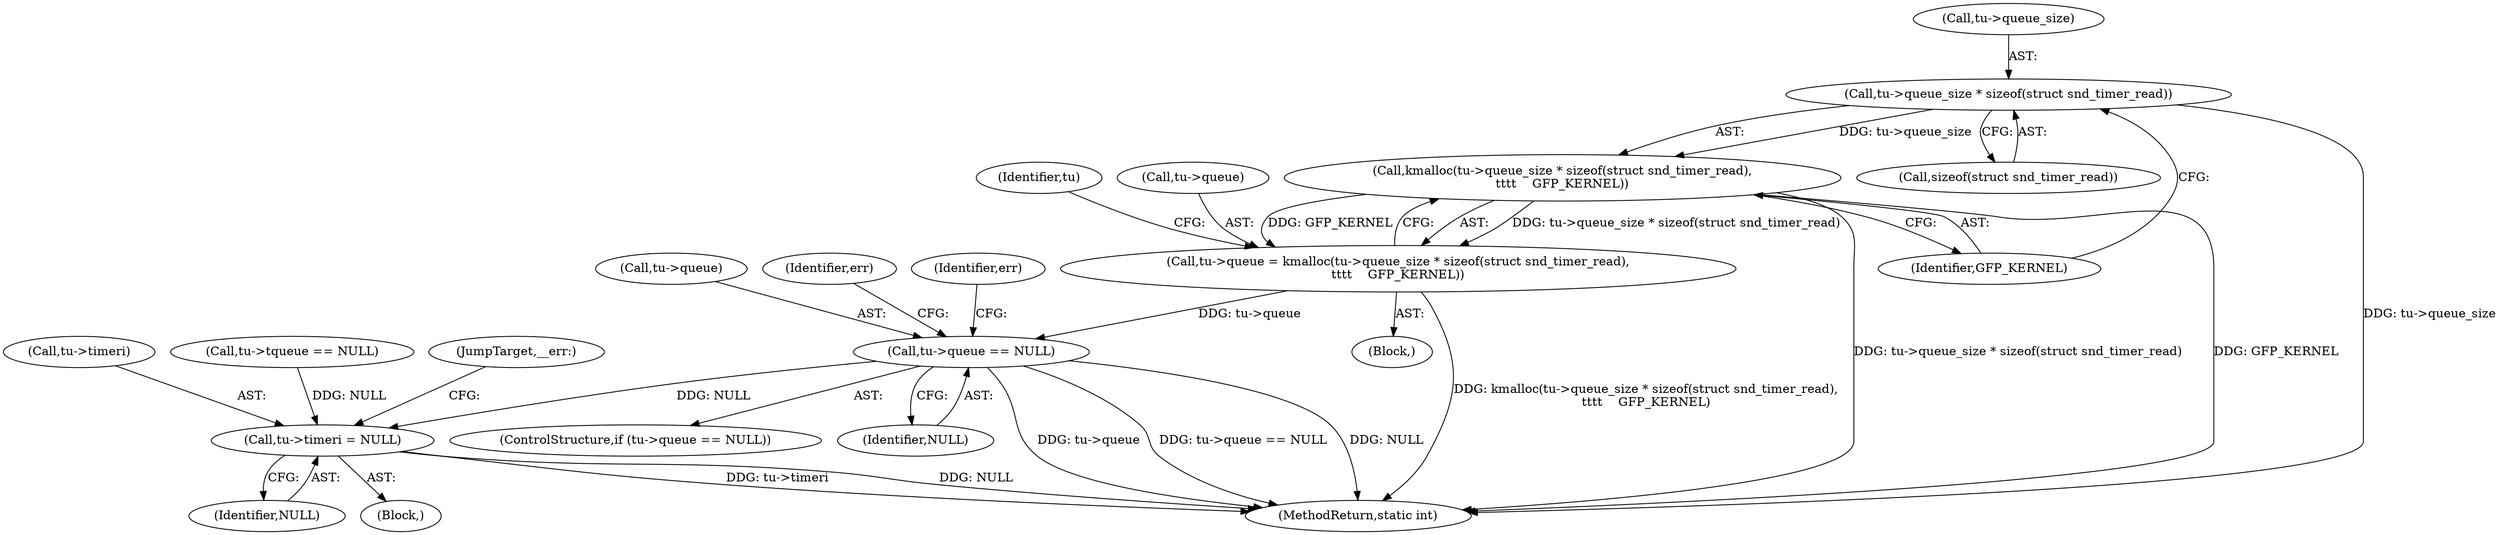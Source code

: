 digraph "0_linux_af368027a49a751d6ff4ee9e3f9961f35bb4fede_2@API" {
"1000241" [label="(Call,tu->queue_size * sizeof(struct snd_timer_read))"];
"1000240" [label="(Call,kmalloc(tu->queue_size * sizeof(struct snd_timer_read),\n\t\t\t\t    GFP_KERNEL))"];
"1000236" [label="(Call,tu->queue = kmalloc(tu->queue_size * sizeof(struct snd_timer_read),\n\t\t\t\t    GFP_KERNEL))"];
"1000249" [label="(Call,tu->queue == NULL)"];
"1000267" [label="(Call,tu->timeri = NULL)"];
"1000242" [label="(Call,tu->queue_size)"];
"1000250" [label="(Call,tu->queue)"];
"1000247" [label="(Identifier,GFP_KERNEL)"];
"1000267" [label="(Call,tu->timeri = NULL)"];
"1000249" [label="(Call,tu->queue == NULL)"];
"1000225" [label="(Call,tu->tqueue == NULL)"];
"1000248" [label="(ControlStructure,if (tu->queue == NULL))"];
"1000251" [label="(Identifier,tu)"];
"1000271" [label="(Identifier,NULL)"];
"1000309" [label="(JumpTarget,__err:)"];
"1000245" [label="(Call,sizeof(struct snd_timer_read))"];
"1000237" [label="(Call,tu->queue)"];
"1000240" [label="(Call,kmalloc(tu->queue_size * sizeof(struct snd_timer_read),\n\t\t\t\t    GFP_KERNEL))"];
"1000255" [label="(Identifier,err)"];
"1000235" [label="(Block,)"];
"1000241" [label="(Call,tu->queue_size * sizeof(struct snd_timer_read))"];
"1000253" [label="(Identifier,NULL)"];
"1000268" [label="(Call,tu->timeri)"];
"1000260" [label="(Identifier,err)"];
"1000317" [label="(MethodReturn,static int)"];
"1000262" [label="(Block,)"];
"1000236" [label="(Call,tu->queue = kmalloc(tu->queue_size * sizeof(struct snd_timer_read),\n\t\t\t\t    GFP_KERNEL))"];
"1000241" -> "1000240"  [label="AST: "];
"1000241" -> "1000245"  [label="CFG: "];
"1000242" -> "1000241"  [label="AST: "];
"1000245" -> "1000241"  [label="AST: "];
"1000247" -> "1000241"  [label="CFG: "];
"1000241" -> "1000317"  [label="DDG: tu->queue_size"];
"1000241" -> "1000240"  [label="DDG: tu->queue_size"];
"1000240" -> "1000236"  [label="AST: "];
"1000240" -> "1000247"  [label="CFG: "];
"1000247" -> "1000240"  [label="AST: "];
"1000236" -> "1000240"  [label="CFG: "];
"1000240" -> "1000317"  [label="DDG: tu->queue_size * sizeof(struct snd_timer_read)"];
"1000240" -> "1000317"  [label="DDG: GFP_KERNEL"];
"1000240" -> "1000236"  [label="DDG: tu->queue_size * sizeof(struct snd_timer_read)"];
"1000240" -> "1000236"  [label="DDG: GFP_KERNEL"];
"1000236" -> "1000235"  [label="AST: "];
"1000237" -> "1000236"  [label="AST: "];
"1000251" -> "1000236"  [label="CFG: "];
"1000236" -> "1000317"  [label="DDG: kmalloc(tu->queue_size * sizeof(struct snd_timer_read),\n\t\t\t\t    GFP_KERNEL)"];
"1000236" -> "1000249"  [label="DDG: tu->queue"];
"1000249" -> "1000248"  [label="AST: "];
"1000249" -> "1000253"  [label="CFG: "];
"1000250" -> "1000249"  [label="AST: "];
"1000253" -> "1000249"  [label="AST: "];
"1000255" -> "1000249"  [label="CFG: "];
"1000260" -> "1000249"  [label="CFG: "];
"1000249" -> "1000317"  [label="DDG: NULL"];
"1000249" -> "1000317"  [label="DDG: tu->queue"];
"1000249" -> "1000317"  [label="DDG: tu->queue == NULL"];
"1000249" -> "1000267"  [label="DDG: NULL"];
"1000267" -> "1000262"  [label="AST: "];
"1000267" -> "1000271"  [label="CFG: "];
"1000268" -> "1000267"  [label="AST: "];
"1000271" -> "1000267"  [label="AST: "];
"1000309" -> "1000267"  [label="CFG: "];
"1000267" -> "1000317"  [label="DDG: tu->timeri"];
"1000267" -> "1000317"  [label="DDG: NULL"];
"1000225" -> "1000267"  [label="DDG: NULL"];
}
